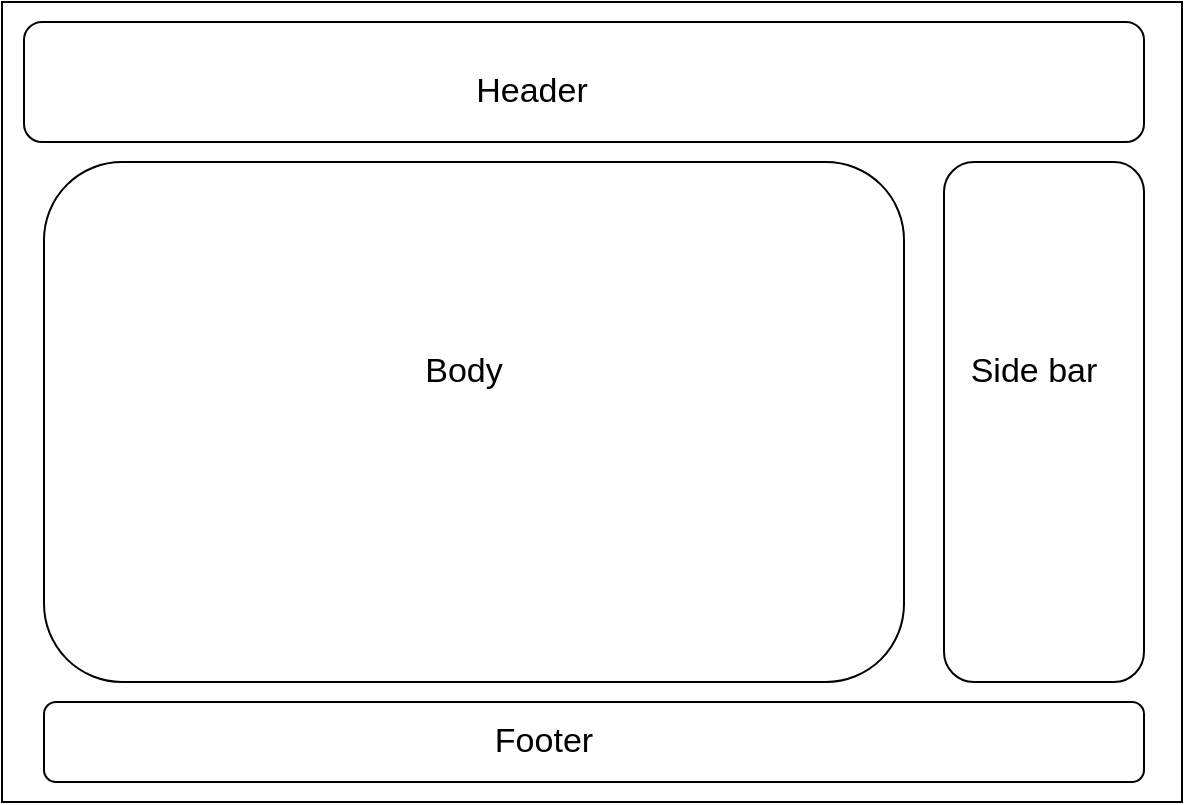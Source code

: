 <mxfile version="17.1.3" type="github">
  <diagram id="LyeD2qIeAa2v6yb93VmN" name="Page-1">
    <mxGraphModel dx="946" dy="614" grid="1" gridSize="10" guides="1" tooltips="1" connect="1" arrows="1" fold="1" page="1" pageScale="1" pageWidth="827" pageHeight="1169" math="0" shadow="0">
      <root>
        <mxCell id="0" />
        <mxCell id="1" parent="0" />
        <mxCell id="9apeJHdumqmWMs4wuroP-1" value="" style="rounded=0;whiteSpace=wrap;html=1;" vertex="1" parent="1">
          <mxGeometry x="119" y="70" width="590" height="400" as="geometry" />
        </mxCell>
        <mxCell id="9apeJHdumqmWMs4wuroP-2" value="" style="rounded=1;whiteSpace=wrap;html=1;" vertex="1" parent="1">
          <mxGeometry x="130" y="80" width="560" height="60" as="geometry" />
        </mxCell>
        <mxCell id="9apeJHdumqmWMs4wuroP-3" value="" style="rounded=1;whiteSpace=wrap;html=1;" vertex="1" parent="1">
          <mxGeometry x="590" y="150" width="100" height="260" as="geometry" />
        </mxCell>
        <mxCell id="9apeJHdumqmWMs4wuroP-4" value="" style="rounded=1;whiteSpace=wrap;html=1;" vertex="1" parent="1">
          <mxGeometry x="140" y="420" width="550" height="40" as="geometry" />
        </mxCell>
        <mxCell id="9apeJHdumqmWMs4wuroP-5" value="" style="rounded=1;whiteSpace=wrap;html=1;" vertex="1" parent="1">
          <mxGeometry x="140" y="150" width="430" height="260" as="geometry" />
        </mxCell>
        <mxCell id="9apeJHdumqmWMs4wuroP-6" value="Body" style="text;html=1;strokeColor=none;fillColor=none;align=center;verticalAlign=middle;whiteSpace=wrap;rounded=0;fontSize=17;" vertex="1" parent="1">
          <mxGeometry x="320" y="240" width="60" height="30" as="geometry" />
        </mxCell>
        <mxCell id="9apeJHdumqmWMs4wuroP-7" value="Side bar" style="text;html=1;strokeColor=none;fillColor=none;align=center;verticalAlign=middle;whiteSpace=wrap;rounded=0;fontSize=17;" vertex="1" parent="1">
          <mxGeometry x="600" y="240" width="70" height="30" as="geometry" />
        </mxCell>
        <mxCell id="9apeJHdumqmWMs4wuroP-8" value="Header" style="text;html=1;strokeColor=none;fillColor=none;align=center;verticalAlign=middle;whiteSpace=wrap;rounded=0;fontSize=17;" vertex="1" parent="1">
          <mxGeometry x="354" y="100" width="60" height="30" as="geometry" />
        </mxCell>
        <mxCell id="9apeJHdumqmWMs4wuroP-9" value="Footer" style="text;html=1;strokeColor=none;fillColor=none;align=center;verticalAlign=middle;whiteSpace=wrap;rounded=0;fontSize=17;" vertex="1" parent="1">
          <mxGeometry x="360" y="425" width="60" height="30" as="geometry" />
        </mxCell>
      </root>
    </mxGraphModel>
  </diagram>
</mxfile>
